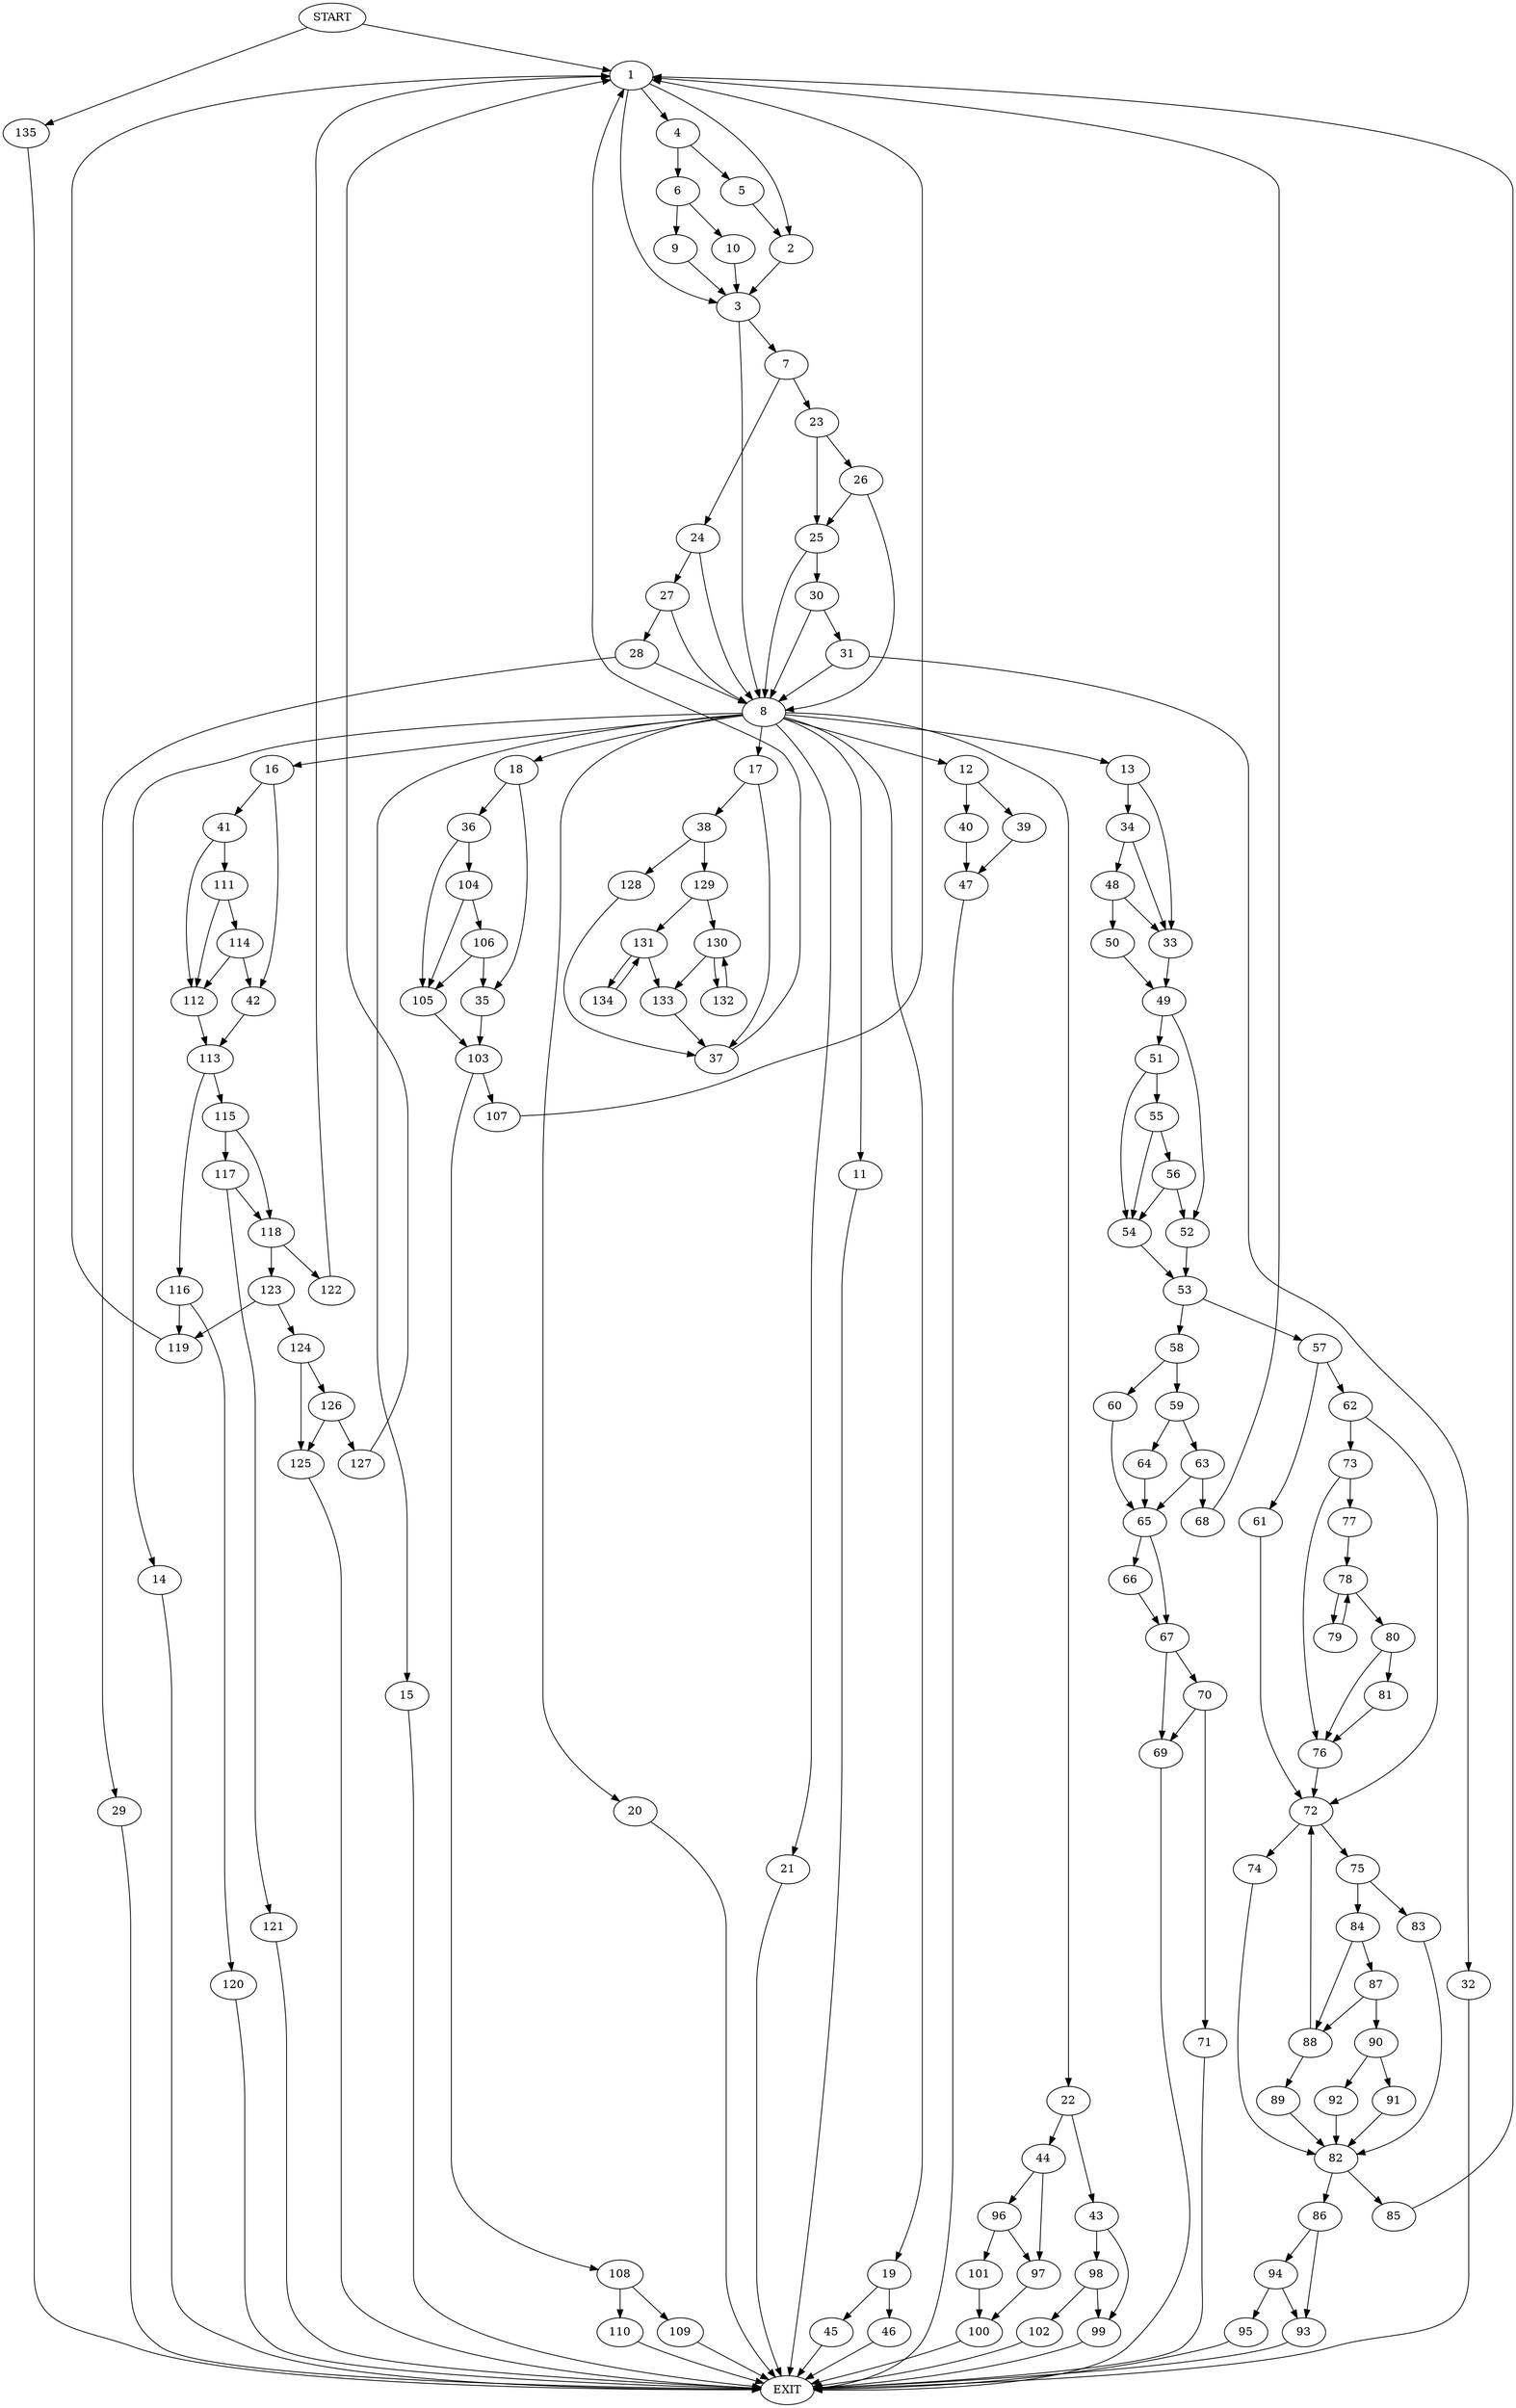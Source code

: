 digraph {
0 [label="START"]
136 [label="EXIT"]
0 -> 1
1 -> 2
1 -> 3
1 -> 4
4 -> 5
4 -> 6
2 -> 3
3 -> 7
3 -> 8
5 -> 2
6 -> 9
6 -> 10
10 -> 3
9 -> 3
8 -> 11
8 -> 12
8 -> 13
8 -> 14
8 -> 15
8 -> 16
8 -> 17
8 -> 18
8 -> 19
8 -> 20
8 -> 21
8 -> 22
7 -> 23
7 -> 24
23 -> 25
23 -> 26
24 -> 27
24 -> 8
27 -> 28
27 -> 8
28 -> 29
28 -> 8
29 -> 136
26 -> 25
26 -> 8
25 -> 30
25 -> 8
30 -> 31
30 -> 8
31 -> 32
31 -> 8
32 -> 136
11 -> 136
21 -> 136
13 -> 33
13 -> 34
15 -> 136
18 -> 35
18 -> 36
17 -> 37
17 -> 38
12 -> 39
12 -> 40
14 -> 136
16 -> 41
16 -> 42
22 -> 43
22 -> 44
19 -> 45
19 -> 46
20 -> 136
39 -> 47
40 -> 47
47 -> 136
34 -> 48
34 -> 33
33 -> 49
48 -> 50
48 -> 33
50 -> 49
49 -> 51
49 -> 52
52 -> 53
51 -> 54
51 -> 55
54 -> 53
55 -> 56
55 -> 54
56 -> 52
56 -> 54
53 -> 57
53 -> 58
58 -> 59
58 -> 60
57 -> 61
57 -> 62
59 -> 63
59 -> 64
60 -> 65
65 -> 66
65 -> 67
63 -> 68
63 -> 65
64 -> 65
68 -> 1
66 -> 67
67 -> 69
67 -> 70
70 -> 69
70 -> 71
69 -> 136
71 -> 136
61 -> 72
62 -> 72
62 -> 73
72 -> 74
72 -> 75
73 -> 76
73 -> 77
76 -> 72
77 -> 78
78 -> 79
78 -> 80
79 -> 78
80 -> 81
80 -> 76
81 -> 76
74 -> 82
75 -> 83
75 -> 84
82 -> 85
82 -> 86
84 -> 87
84 -> 88
83 -> 82
88 -> 72
88 -> 89
87 -> 88
87 -> 90
90 -> 91
90 -> 92
91 -> 82
92 -> 82
89 -> 82
85 -> 1
86 -> 93
86 -> 94
94 -> 93
94 -> 95
93 -> 136
95 -> 136
44 -> 96
44 -> 97
43 -> 98
43 -> 99
97 -> 100
96 -> 101
96 -> 97
101 -> 100
100 -> 136
99 -> 136
98 -> 102
98 -> 99
102 -> 136
35 -> 103
36 -> 104
36 -> 105
104 -> 106
104 -> 105
105 -> 103
106 -> 35
106 -> 105
103 -> 107
103 -> 108
107 -> 1
108 -> 109
108 -> 110
109 -> 136
110 -> 136
41 -> 111
41 -> 112
42 -> 113
112 -> 113
111 -> 114
111 -> 112
114 -> 112
114 -> 42
113 -> 115
113 -> 116
115 -> 117
115 -> 118
116 -> 119
116 -> 120
119 -> 1
120 -> 136
117 -> 121
117 -> 118
118 -> 122
118 -> 123
121 -> 136
123 -> 119
123 -> 124
122 -> 1
124 -> 125
124 -> 126
126 -> 125
126 -> 127
125 -> 136
127 -> 1
37 -> 1
38 -> 128
38 -> 129
129 -> 130
129 -> 131
128 -> 37
130 -> 132
130 -> 133
131 -> 133
131 -> 134
133 -> 37
132 -> 130
134 -> 131
46 -> 136
45 -> 136
0 -> 135
135 -> 136
}
